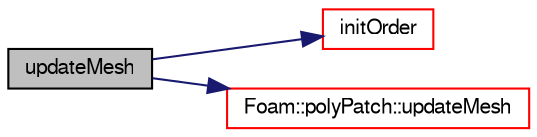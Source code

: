 digraph "updateMesh"
{
  bgcolor="transparent";
  edge [fontname="FreeSans",fontsize="10",labelfontname="FreeSans",labelfontsize="10"];
  node [fontname="FreeSans",fontsize="10",shape=record];
  rankdir="LR";
  Node362 [label="updateMesh",height=0.2,width=0.4,color="black", fillcolor="grey75", style="filled", fontcolor="black"];
  Node362 -> Node363 [color="midnightblue",fontsize="10",style="solid",fontname="FreeSans"];
  Node363 [label="initOrder",height=0.2,width=0.4,color="red",URL="$a27450.html#a644d6229ea284692666de14387870409",tooltip="Initialize ordering for primitivePatch. Does not. "];
  Node362 -> Node433 [color="midnightblue",fontsize="10",style="solid",fontname="FreeSans"];
  Node433 [label="Foam::polyPatch::updateMesh",height=0.2,width=0.4,color="red",URL="$a27478.html#a06139aa7a91eeed82560f0c3d03d1845",tooltip="Update of the patch topology. "];
}
